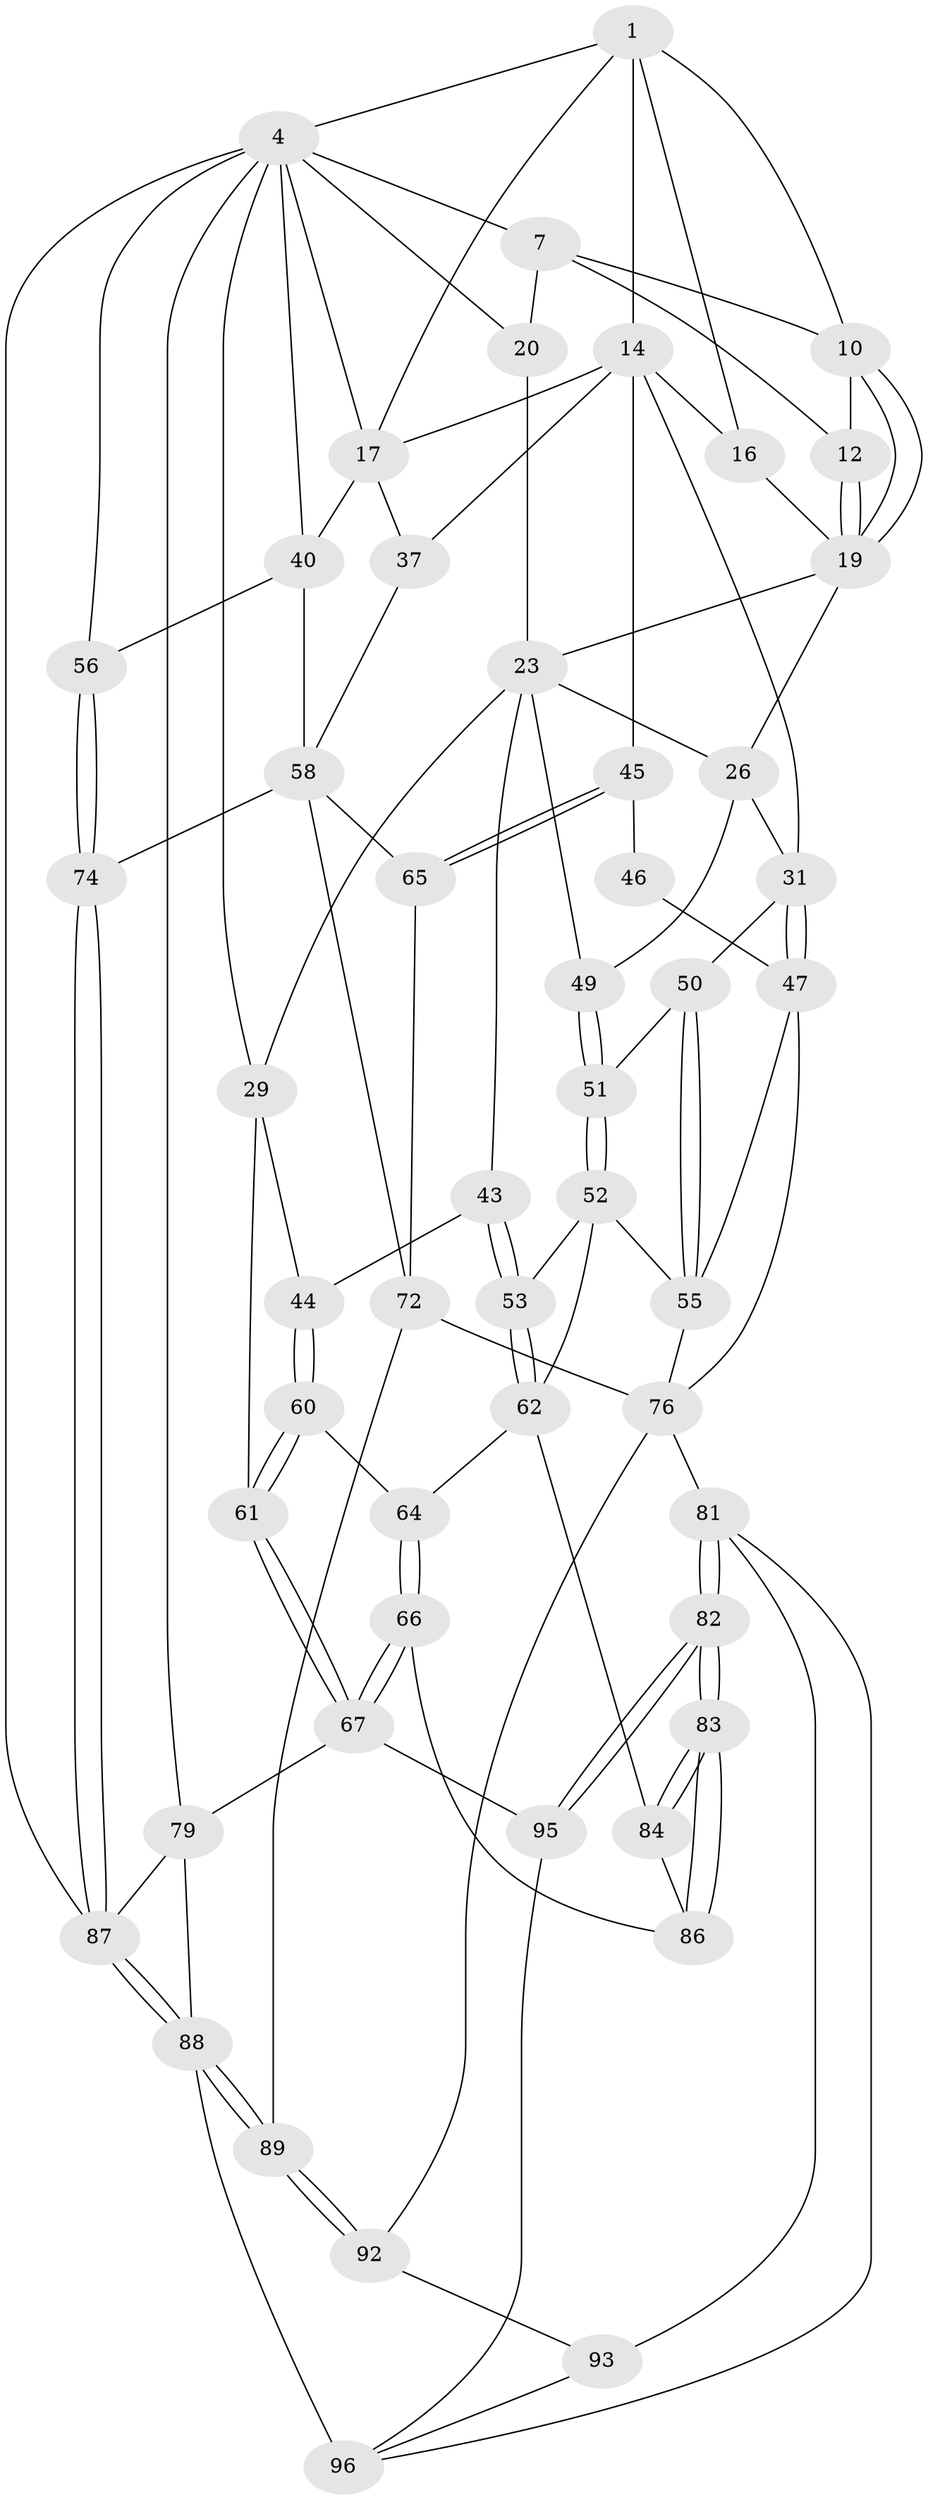 // original degree distribution, {3: 0.019230769230769232, 4: 0.2403846153846154, 6: 0.22115384615384615, 5: 0.5192307692307693}
// Generated by graph-tools (version 1.1) at 2025/17/03/09/25 04:17:09]
// undirected, 52 vertices, 121 edges
graph export_dot {
graph [start="1"]
  node [color=gray90,style=filled];
  1 [pos="+0.30138704998203375+0",super="+2+9"];
  4 [pos="+1+0",super="+5"];
  7 [pos="+0+0",super="+13+8"];
  10 [pos="+0.20798788847105282+0.08888540791925247",super="+11"];
  12 [pos="+0.09036273452279094+0.11023286152776945"];
  14 [pos="+0.5201476237856144+0.07381606413600367",super="+15+18"];
  16 [pos="+0.3878010816990099+0.12349283651215921"];
  17 [pos="+0.8351725232359513+0.14127806334017842",super="+34"];
  19 [pos="+0.1833875317850021+0.12877563417305596",super="+22"];
  20 [pos="+0.0320658326264969+0.1759410696943865"];
  23 [pos="+0.1372625587555254+0.22023333226681593",super="+24+28"];
  26 [pos="+0.24695116157104374+0.23596556896571422",super="+27+33"];
  29 [pos="+0.0445605046628729+0.3324402817342392",super="+30"];
  31 [pos="+0.44961046293137286+0.2428376270044927",super="+32"];
  37 [pos="+0.7627882070245487+0.352181607644213"];
  40 [pos="+0.9157396924813356+0.20242919622199249",super="+48"];
  43 [pos="+0.1112900677056987+0.3391942641460965"];
  44 [pos="+0.08464820831230085+0.34928747360282564"];
  45 [pos="+0.607670834012002+0.4202621414140633"];
  46 [pos="+0.6000148244767801+0.41971839257120985"];
  47 [pos="+0.4985213501805333+0.33102880777261373",super="+54"];
  49 [pos="+0.22463957570283288+0.32745735913681967"];
  50 [pos="+0.3022441998609972+0.39766066781645554"];
  51 [pos="+0.28653137068952744+0.39655847021213525"];
  52 [pos="+0.20224167862542222+0.44106014879283856",super="+69"];
  53 [pos="+0.19997677183300855+0.44162021294751486"];
  55 [pos="+0.34655927329487285+0.47328111542865176",super="+68"];
  56 [pos="+1+0.4108012650758726"];
  58 [pos="+0.8337166923576669+0.4853142211500037",super="+71+59"];
  60 [pos="+0.06755755006638339+0.4170376670057188"];
  61 [pos="+0+0.4502610225504428"];
  62 [pos="+0.16813761115818268+0.4847360962119586",super="+70+63"];
  64 [pos="+0.0694496213535754+0.4307645176913036"];
  65 [pos="+0.703846187772575+0.5684373525567016"];
  66 [pos="+0+0.6070721248995967"];
  67 [pos="+0+0.6180670928088361",super="+78"];
  72 [pos="+0.7964699896915618+0.7022763989862927",super="+73+90"];
  74 [pos="+1+0.5108421409114817"];
  76 [pos="+0.5008378101134827+0.6852900005882623",super="+77+91"];
  79 [pos="+0+1"];
  81 [pos="+0.25847238606925654+0.7525438555342153",super="+94"];
  82 [pos="+0.20477328191002014+0.7481505573418523"];
  83 [pos="+0.19426876750948197+0.7302342550242776"];
  84 [pos="+0.2536682258412744+0.5582728408265832",super="+85"];
  86 [pos="+0.08122887213076295+0.613815814926143"];
  87 [pos="+1+1"];
  88 [pos="+1+1",super="+102"];
  89 [pos="+1+1"];
  92 [pos="+0.5406138961674778+0.8473247139132649"];
  93 [pos="+0.5026838189556045+0.8682400686739871"];
  95 [pos="+0.18681231161148396+0.7713838330835469"];
  96 [pos="+0.2962021174933303+0.8201278525344501",super="+97+100"];
  1 -- 4;
  1 -- 17;
  1 -- 14;
  1 -- 16;
  1 -- 10;
  4 -- 17;
  4 -- 7;
  4 -- 40;
  4 -- 79;
  4 -- 20;
  4 -- 87;
  4 -- 56;
  4 -- 29;
  7 -- 12;
  7 -- 20;
  7 -- 10;
  10 -- 19;
  10 -- 19;
  10 -- 12;
  12 -- 19;
  12 -- 19;
  14 -- 16;
  14 -- 31;
  14 -- 17;
  14 -- 45;
  14 -- 37;
  16 -- 19;
  17 -- 37;
  17 -- 40 [weight=2];
  19 -- 26;
  19 -- 23;
  20 -- 23;
  23 -- 29;
  23 -- 49;
  23 -- 26;
  23 -- 43;
  26 -- 49;
  26 -- 31;
  29 -- 44;
  29 -- 61;
  31 -- 47;
  31 -- 47;
  31 -- 50;
  37 -- 58;
  40 -- 56;
  40 -- 58;
  43 -- 44;
  43 -- 53;
  43 -- 53;
  44 -- 60;
  44 -- 60;
  45 -- 46;
  45 -- 65;
  45 -- 65;
  46 -- 47 [weight=2];
  47 -- 76;
  47 -- 55;
  49 -- 51;
  49 -- 51;
  50 -- 51;
  50 -- 55;
  50 -- 55;
  51 -- 52;
  51 -- 52;
  52 -- 53;
  52 -- 62;
  52 -- 55;
  53 -- 62;
  53 -- 62;
  55 -- 76;
  56 -- 74;
  56 -- 74;
  58 -- 72;
  58 -- 74;
  58 -- 65;
  60 -- 61;
  60 -- 61;
  60 -- 64;
  61 -- 67;
  61 -- 67;
  62 -- 84 [weight=2];
  62 -- 64;
  64 -- 66;
  64 -- 66;
  65 -- 72;
  66 -- 67;
  66 -- 67;
  66 -- 86;
  67 -- 79;
  67 -- 95;
  72 -- 76 [weight=2];
  72 -- 89;
  74 -- 87;
  74 -- 87;
  76 -- 81;
  76 -- 92;
  79 -- 87;
  79 -- 88;
  81 -- 82;
  81 -- 82;
  81 -- 96;
  81 -- 93;
  82 -- 83;
  82 -- 83;
  82 -- 95;
  82 -- 95;
  83 -- 84;
  83 -- 84;
  83 -- 86;
  83 -- 86;
  84 -- 86;
  87 -- 88;
  87 -- 88;
  88 -- 89;
  88 -- 89;
  88 -- 96 [weight=3];
  89 -- 92;
  89 -- 92;
  92 -- 93;
  93 -- 96;
  95 -- 96;
}
